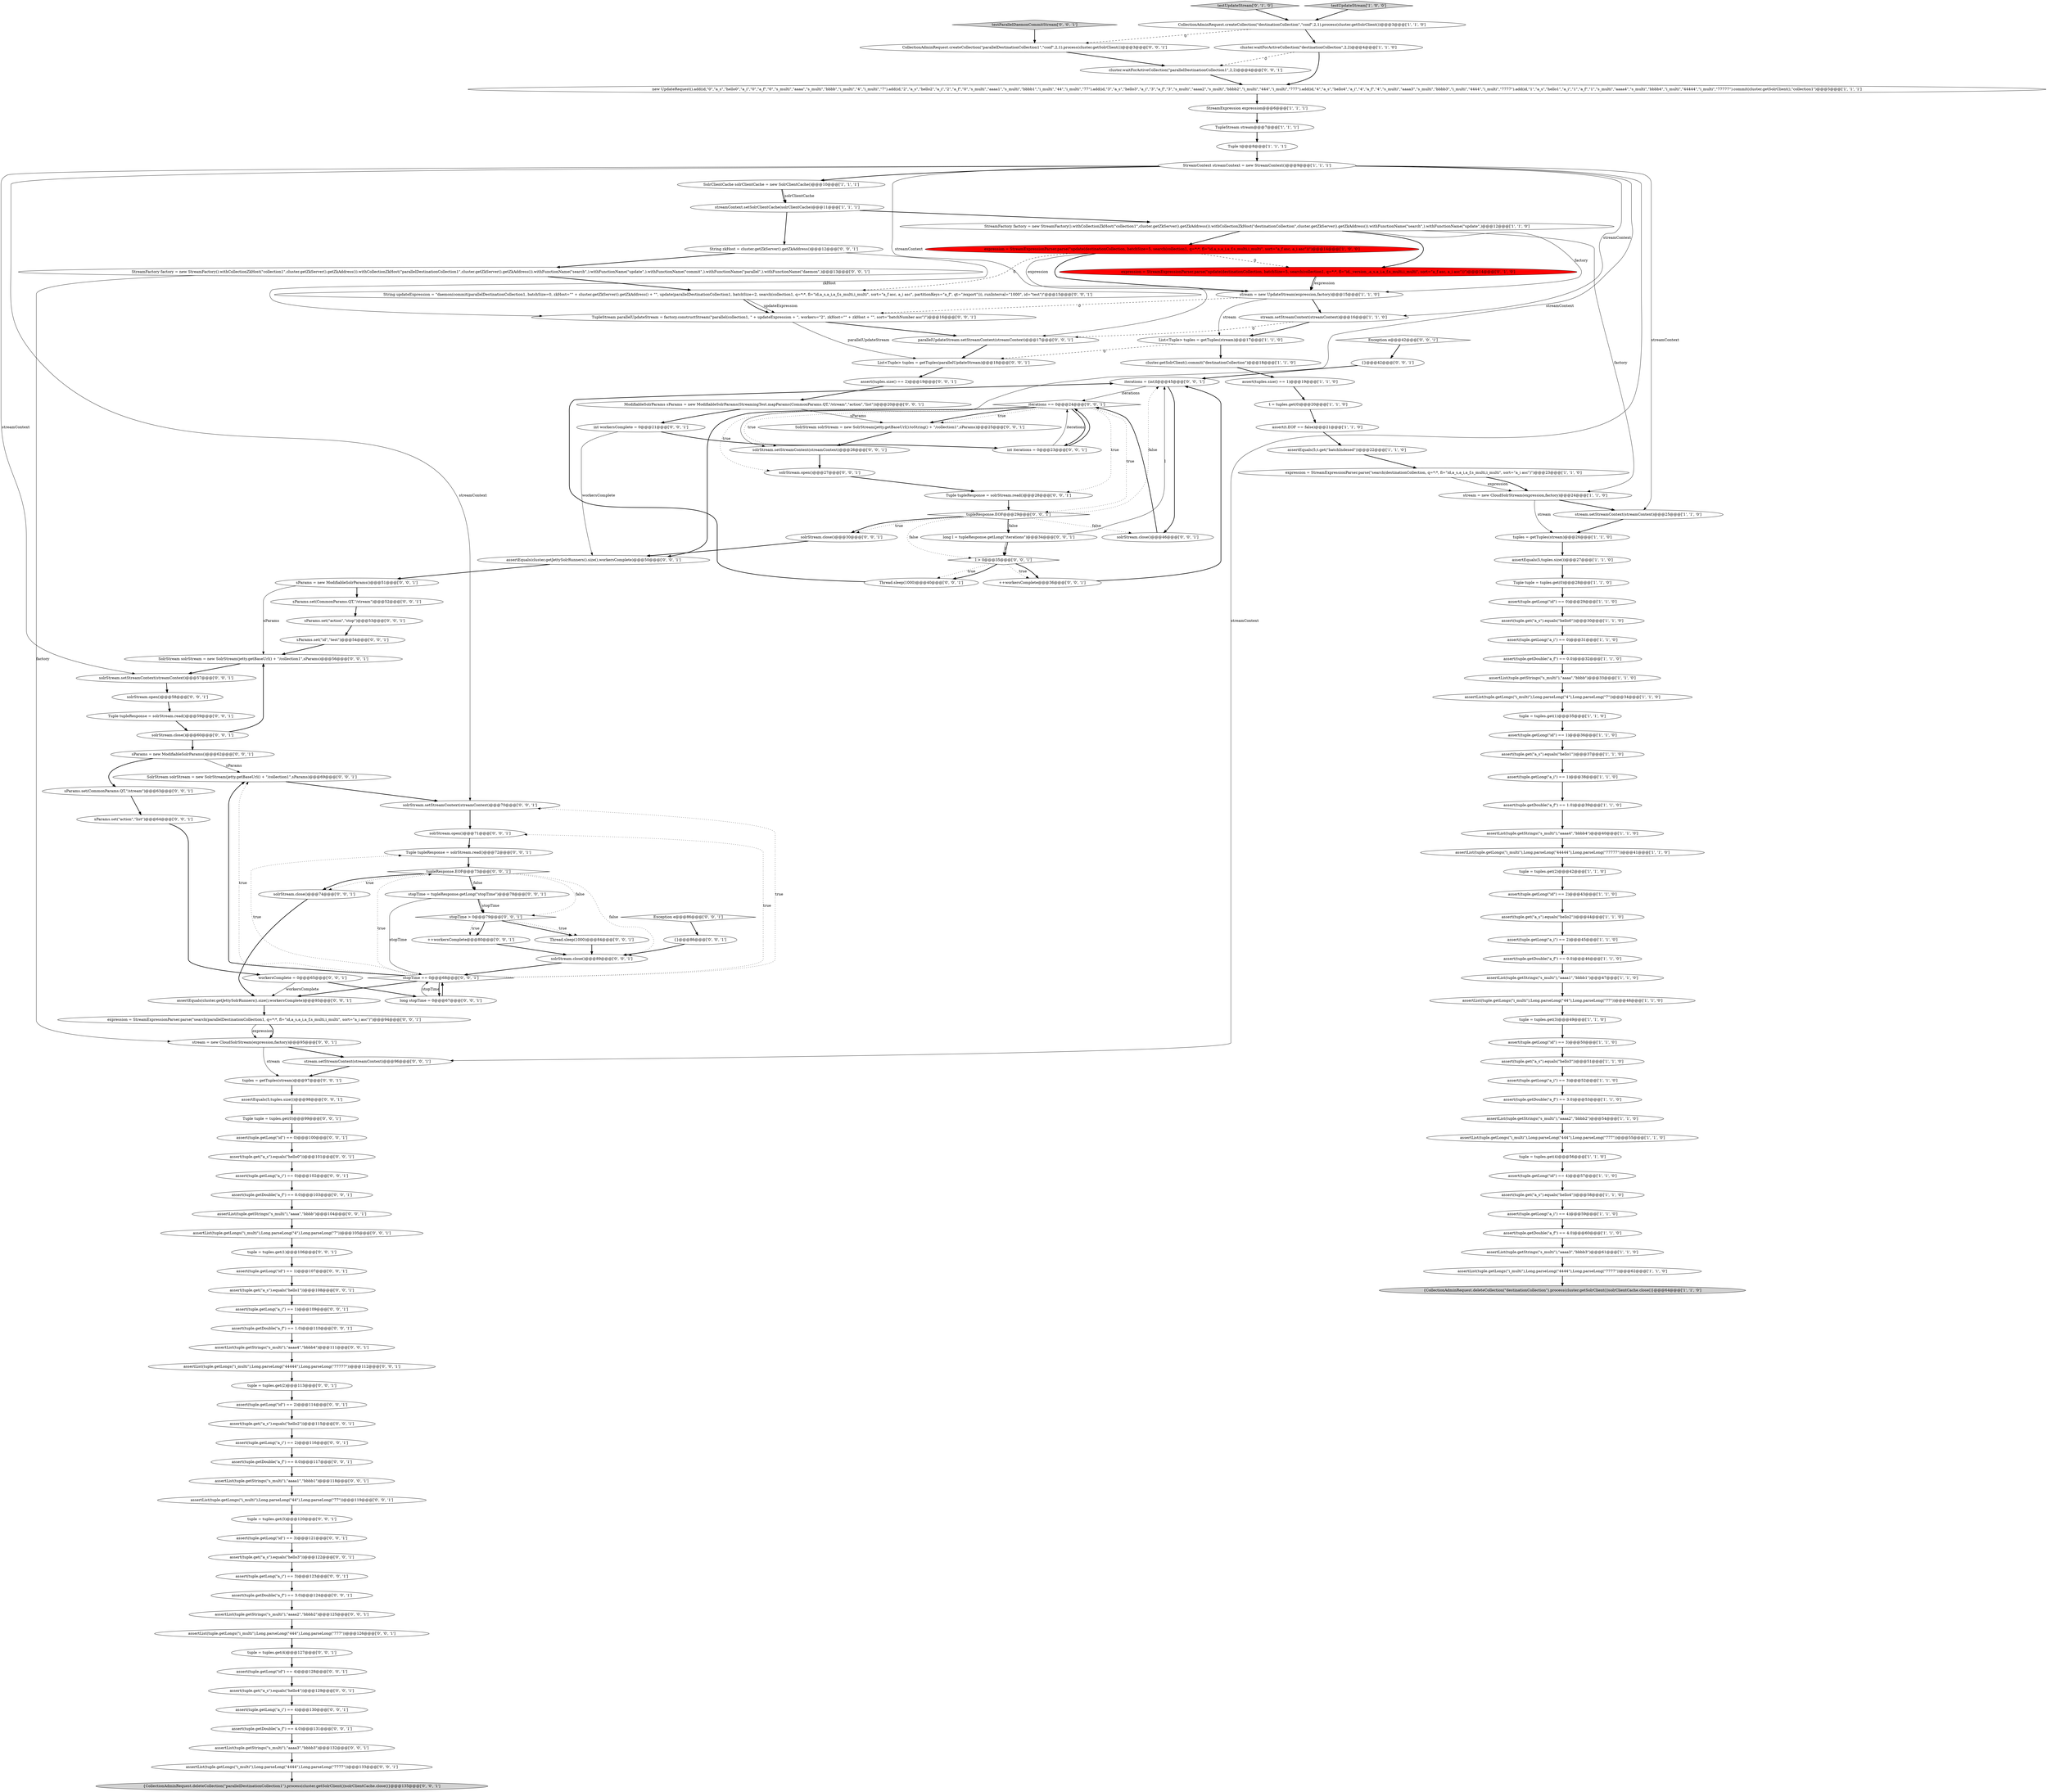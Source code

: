 digraph {
82 [style = filled, label = "iterations = (int)l@@@45@@@['0', '0', '1']", fillcolor = white, shape = ellipse image = "AAA0AAABBB3BBB"];
111 [style = filled, label = "assertList(tuple.getLongs(\"i_multi\"),Long.parseLong(\"4444\"),Long.parseLong(\"7777\"))@@@133@@@['0', '0', '1']", fillcolor = white, shape = ellipse image = "AAA0AAABBB3BBB"];
12 [style = filled, label = "assertEquals(5,t.get(\"batchIndexed\"))@@@22@@@['1', '1', '0']", fillcolor = white, shape = ellipse image = "AAA0AAABBB1BBB"];
71 [style = filled, label = "ModifiableSolrParams sParams = new ModifiableSolrParams(StreamingTest.mapParams(CommonParams.QT,\"/stream\",\"action\",\"list\"))@@@20@@@['0', '0', '1']", fillcolor = white, shape = ellipse image = "AAA0AAABBB3BBB"];
42 [style = filled, label = "assertList(tuple.getLongs(\"i_multi\"),Long.parseLong(\"444\"),Long.parseLong(\"777\"))@@@55@@@['1', '1', '0']", fillcolor = white, shape = ellipse image = "AAA0AAABBB1BBB"];
45 [style = filled, label = "assert(tuple.getLong(\"a_i\") == 3)@@@52@@@['1', '1', '0']", fillcolor = white, shape = ellipse image = "AAA0AAABBB1BBB"];
10 [style = filled, label = "assertList(tuple.getStrings(\"s_multi\"),\"aaaa3\",\"bbbb3\")@@@61@@@['1', '1', '0']", fillcolor = white, shape = ellipse image = "AAA0AAABBB1BBB"];
36 [style = filled, label = "tuple = tuples.get(1)@@@35@@@['1', '1', '0']", fillcolor = white, shape = ellipse image = "AAA0AAABBB1BBB"];
18 [style = filled, label = "StreamFactory factory = new StreamFactory().withCollectionZkHost(\"collection1\",cluster.getZkServer().getZkAddress()).withCollectionZkHost(\"destinationCollection\",cluster.getZkServer().getZkAddress()).withFunctionName(\"search\",).withFunctionName(\"update\",)@@@12@@@['1', '1', '0']", fillcolor = white, shape = ellipse image = "AAA0AAABBB1BBB"];
80 [style = filled, label = "sParams = new ModifiableSolrParams()@@@62@@@['0', '0', '1']", fillcolor = white, shape = ellipse image = "AAA0AAABBB3BBB"];
94 [style = filled, label = "assertList(tuple.getLongs(\"i_multi\"),Long.parseLong(\"44\"),Long.parseLong(\"77\"))@@@119@@@['0', '0', '1']", fillcolor = white, shape = ellipse image = "AAA0AAABBB3BBB"];
95 [style = filled, label = "TupleStream parallelUpdateStream = factory.constructStream(\"parallel(collection1, \" + updateExpression + \", workers=\"2\", zkHost=\"\" + zkHost + \"\", sort=\"batchNumber asc\")\")@@@16@@@['0', '0', '1']", fillcolor = white, shape = ellipse image = "AAA0AAABBB3BBB"];
23 [style = filled, label = "new UpdateRequest().add(id,\"0\",\"a_s\",\"hello0\",\"a_i\",\"0\",\"a_f\",\"0\",\"s_multi\",\"aaaa\",\"s_multi\",\"bbbb\",\"i_multi\",\"4\",\"i_multi\",\"7\").add(id,\"2\",\"a_s\",\"hello2\",\"a_i\",\"2\",\"a_f\",\"0\",\"s_multi\",\"aaaa1\",\"s_multi\",\"bbbb1\",\"i_multi\",\"44\",\"i_multi\",\"77\").add(id,\"3\",\"a_s\",\"hello3\",\"a_i\",\"3\",\"a_f\",\"3\",\"s_multi\",\"aaaa2\",\"s_multi\",\"bbbb2\",\"i_multi\",\"444\",\"i_multi\",\"777\").add(id,\"4\",\"a_s\",\"hello4\",\"a_i\",\"4\",\"a_f\",\"4\",\"s_multi\",\"aaaa3\",\"s_multi\",\"bbbb3\",\"i_multi\",\"4444\",\"i_multi\",\"7777\").add(id,\"1\",\"a_s\",\"hello1\",\"a_i\",\"1\",\"a_f\",\"1\",\"s_multi\",\"aaaa4\",\"s_multi\",\"bbbb4\",\"i_multi\",\"44444\",\"i_multi\",\"77777\").commit(cluster.getSolrClient(),\"collection1\")@@@5@@@['1', '1', '1']", fillcolor = white, shape = ellipse image = "AAA0AAABBB1BBB"];
9 [style = filled, label = "tuple = tuples.get(2)@@@42@@@['1', '1', '0']", fillcolor = white, shape = ellipse image = "AAA0AAABBB1BBB"];
97 [style = filled, label = "assert(tuple.getLong(\"a_i\") == 0)@@@102@@@['0', '0', '1']", fillcolor = white, shape = ellipse image = "AAA0AAABBB3BBB"];
51 [style = filled, label = "TupleStream stream@@@7@@@['1', '1', '1']", fillcolor = white, shape = ellipse image = "AAA0AAABBB1BBB"];
99 [style = filled, label = "assert(tuple.getLong(\"id\") == 2)@@@114@@@['0', '0', '1']", fillcolor = white, shape = ellipse image = "AAA0AAABBB3BBB"];
33 [style = filled, label = "assertList(tuple.getLongs(\"i_multi\"),Long.parseLong(\"44\"),Long.parseLong(\"77\"))@@@48@@@['1', '1', '0']", fillcolor = white, shape = ellipse image = "AAA0AAABBB1BBB"];
117 [style = filled, label = "Tuple tupleResponse = solrStream.read()@@@28@@@['0', '0', '1']", fillcolor = white, shape = ellipse image = "AAA0AAABBB3BBB"];
57 [style = filled, label = "assert(tuple.get(\"a_s\").equals(\"hello3\"))@@@51@@@['1', '1', '0']", fillcolor = white, shape = ellipse image = "AAA0AAABBB1BBB"];
88 [style = filled, label = "assert(tuples.size() == 2)@@@19@@@['0', '0', '1']", fillcolor = white, shape = ellipse image = "AAA0AAABBB3BBB"];
89 [style = filled, label = "Tuple tupleResponse = solrStream.read()@@@59@@@['0', '0', '1']", fillcolor = white, shape = ellipse image = "AAA0AAABBB3BBB"];
154 [style = filled, label = "assert(tuple.getLong(\"a_i\") == 4)@@@130@@@['0', '0', '1']", fillcolor = white, shape = ellipse image = "AAA0AAABBB3BBB"];
41 [style = filled, label = "assertList(tuple.getStrings(\"s_multi\"),\"aaaa2\",\"bbbb2\")@@@54@@@['1', '1', '0']", fillcolor = white, shape = ellipse image = "AAA0AAABBB1BBB"];
125 [style = filled, label = "stopTime = tupleResponse.getLong(\"stopTime\")@@@78@@@['0', '0', '1']", fillcolor = white, shape = ellipse image = "AAA0AAABBB3BBB"];
151 [style = filled, label = "assert(tuple.getLong(\"id\") == 3)@@@121@@@['0', '0', '1']", fillcolor = white, shape = ellipse image = "AAA0AAABBB3BBB"];
32 [style = filled, label = "assertList(tuple.getStrings(\"s_multi\"),\"aaaa4\",\"bbbb4\")@@@40@@@['1', '1', '0']", fillcolor = white, shape = ellipse image = "AAA0AAABBB1BBB"];
30 [style = filled, label = "tuples = getTuples(stream)@@@26@@@['1', '1', '0']", fillcolor = white, shape = ellipse image = "AAA0AAABBB1BBB"];
35 [style = filled, label = "stream = new UpdateStream(expression,factory)@@@15@@@['1', '1', '0']", fillcolor = white, shape = ellipse image = "AAA0AAABBB1BBB"];
60 [style = filled, label = "assert(tuple.getDouble(\"a_f\") == 0.0)@@@46@@@['1', '1', '0']", fillcolor = white, shape = ellipse image = "AAA0AAABBB1BBB"];
61 [style = filled, label = "testUpdateStream['0', '1', '0']", fillcolor = lightgray, shape = diamond image = "AAA0AAABBB2BBB"];
134 [style = filled, label = "stopTime > 0@@@79@@@['0', '0', '1']", fillcolor = white, shape = diamond image = "AAA0AAABBB3BBB"];
20 [style = filled, label = "CollectionAdminRequest.createCollection(\"destinationCollection\",\"conf\",2,1).process(cluster.getSolrClient())@@@3@@@['1', '1', '0']", fillcolor = white, shape = ellipse image = "AAA0AAABBB1BBB"];
27 [style = filled, label = "List<Tuple> tuples = getTuples(stream)@@@17@@@['1', '1', '0']", fillcolor = white, shape = ellipse image = "AAA0AAABBB1BBB"];
50 [style = filled, label = "assert(tuple.get(\"a_s\").equals(\"hello0\"))@@@30@@@['1', '1', '0']", fillcolor = white, shape = ellipse image = "AAA0AAABBB1BBB"];
87 [style = filled, label = "assert(tuple.getLong(\"a_i\") == 2)@@@116@@@['0', '0', '1']", fillcolor = white, shape = ellipse image = "AAA0AAABBB3BBB"];
124 [style = filled, label = "sParams = new ModifiableSolrParams()@@@51@@@['0', '0', '1']", fillcolor = white, shape = ellipse image = "AAA0AAABBB3BBB"];
67 [style = filled, label = "assert(tuple.get(\"a_s\").equals(\"hello1\"))@@@108@@@['0', '0', '1']", fillcolor = white, shape = ellipse image = "AAA0AAABBB3BBB"];
103 [style = filled, label = "assertList(tuple.getLongs(\"i_multi\"),Long.parseLong(\"444\"),Long.parseLong(\"777\"))@@@126@@@['0', '0', '1']", fillcolor = white, shape = ellipse image = "AAA0AAABBB3BBB"];
109 [style = filled, label = "Exception e@@@42@@@['0', '0', '1']", fillcolor = white, shape = diamond image = "AAA0AAABBB3BBB"];
4 [style = filled, label = "stream = new CloudSolrStream(expression,factory)@@@24@@@['1', '1', '0']", fillcolor = white, shape = ellipse image = "AAA0AAABBB1BBB"];
24 [style = filled, label = "Tuple t@@@8@@@['1', '1', '1']", fillcolor = white, shape = ellipse image = "AAA0AAABBB1BBB"];
34 [style = filled, label = "{CollectionAdminRequest.deleteCollection(\"destinationCollection\").process(cluster.getSolrClient())solrClientCache.close()}@@@64@@@['1', '1', '0']", fillcolor = lightgray, shape = ellipse image = "AAA0AAABBB1BBB"];
113 [style = filled, label = "long l = tupleResponse.getLong(\"iterations\")@@@34@@@['0', '0', '1']", fillcolor = white, shape = ellipse image = "AAA0AAABBB3BBB"];
5 [style = filled, label = "assert(tuple.getLong(\"a_i\") == 1)@@@38@@@['1', '1', '0']", fillcolor = white, shape = ellipse image = "AAA0AAABBB1BBB"];
59 [style = filled, label = "assertEquals(5,tuples.size())@@@27@@@['1', '1', '0']", fillcolor = white, shape = ellipse image = "AAA0AAABBB1BBB"];
147 [style = filled, label = "assert(tuple.getDouble(\"a_f\") == 0.0)@@@117@@@['0', '0', '1']", fillcolor = white, shape = ellipse image = "AAA0AAABBB3BBB"];
91 [style = filled, label = "Thread.sleep(1000)@@@84@@@['0', '0', '1']", fillcolor = white, shape = ellipse image = "AAA0AAABBB3BBB"];
135 [style = filled, label = "sParams.set(\"action\",\"list\")@@@64@@@['0', '0', '1']", fillcolor = white, shape = ellipse image = "AAA0AAABBB3BBB"];
101 [style = filled, label = "l > 0@@@35@@@['0', '0', '1']", fillcolor = white, shape = diamond image = "AAA0AAABBB3BBB"];
53 [style = filled, label = "assert(tuple.getLong(\"id\") == 2)@@@43@@@['1', '1', '0']", fillcolor = white, shape = ellipse image = "AAA0AAABBB1BBB"];
104 [style = filled, label = "solrStream.open()@@@71@@@['0', '0', '1']", fillcolor = white, shape = ellipse image = "AAA0AAABBB3BBB"];
16 [style = filled, label = "assertList(tuple.getStrings(\"s_multi\"),\"aaaa\",\"bbbb\")@@@33@@@['1', '1', '0']", fillcolor = white, shape = ellipse image = "AAA0AAABBB1BBB"];
110 [style = filled, label = "++workersComplete@@@80@@@['0', '0', '1']", fillcolor = white, shape = ellipse image = "AAA0AAABBB3BBB"];
161 [style = filled, label = "assert(tuple.get(\"a_s\").equals(\"hello2\"))@@@115@@@['0', '0', '1']", fillcolor = white, shape = ellipse image = "AAA0AAABBB3BBB"];
62 [style = filled, label = "expression = StreamExpressionParser.parse(\"update(destinationCollection, batchSize=5, search(collection1, q=*:*, fl=\"id,_version_,a_s,a_i,a_f,s_multi,i_multi\", sort=\"a_f asc, a_i asc\"))\")@@@14@@@['0', '1', '0']", fillcolor = red, shape = ellipse image = "AAA1AAABBB2BBB"];
145 [style = filled, label = "int workersComplete = 0@@@21@@@['0', '0', '1']", fillcolor = white, shape = ellipse image = "AAA0AAABBB3BBB"];
28 [style = filled, label = "assert(tuples.size() == 1)@@@19@@@['1', '1', '0']", fillcolor = white, shape = ellipse image = "AAA0AAABBB1BBB"];
122 [style = filled, label = "tuple = tuples.get(1)@@@106@@@['0', '0', '1']", fillcolor = white, shape = ellipse image = "AAA0AAABBB3BBB"];
64 [style = filled, label = "assert(tuple.get(\"a_s\").equals(\"hello3\"))@@@122@@@['0', '0', '1']", fillcolor = white, shape = ellipse image = "AAA0AAABBB3BBB"];
159 [style = filled, label = "tupleResponse.EOF@@@73@@@['0', '0', '1']", fillcolor = white, shape = diamond image = "AAA0AAABBB3BBB"];
114 [style = filled, label = "assertEquals(cluster.getJettySolrRunners().size(),workersComplete)@@@50@@@['0', '0', '1']", fillcolor = white, shape = ellipse image = "AAA0AAABBB3BBB"];
86 [style = filled, label = "assert(tuple.get(\"a_s\").equals(\"hello4\"))@@@129@@@['0', '0', '1']", fillcolor = white, shape = ellipse image = "AAA0AAABBB3BBB"];
107 [style = filled, label = "sParams.set(CommonParams.QT,\"/stream\")@@@52@@@['0', '0', '1']", fillcolor = white, shape = ellipse image = "AAA0AAABBB3BBB"];
126 [style = filled, label = "assertList(tuple.getStrings(\"s_multi\"),\"aaaa4\",\"bbbb4\")@@@111@@@['0', '0', '1']", fillcolor = white, shape = ellipse image = "AAA0AAABBB3BBB"];
0 [style = filled, label = "cluster.getSolrClient().commit(\"destinationCollection\")@@@18@@@['1', '1', '0']", fillcolor = white, shape = ellipse image = "AAA0AAABBB1BBB"];
43 [style = filled, label = "Tuple tuple = tuples.get(0)@@@28@@@['1', '1', '0']", fillcolor = white, shape = ellipse image = "AAA0AAABBB1BBB"];
55 [style = filled, label = "assert(tuple.getLong(\"a_i\") == 4)@@@59@@@['1', '1', '0']", fillcolor = white, shape = ellipse image = "AAA0AAABBB1BBB"];
22 [style = filled, label = "assert(tuple.getDouble(\"a_f\") == 4.0)@@@60@@@['1', '1', '0']", fillcolor = white, shape = ellipse image = "AAA0AAABBB1BBB"];
136 [style = filled, label = "int iterations = 0@@@23@@@['0', '0', '1']", fillcolor = white, shape = ellipse image = "AAA0AAABBB3BBB"];
66 [style = filled, label = "{CollectionAdminRequest.deleteCollection(\"parallelDestinationCollection1\").process(cluster.getSolrClient())solrClientCache.close()}@@@135@@@['0', '0', '1']", fillcolor = lightgray, shape = ellipse image = "AAA0AAABBB3BBB"];
132 [style = filled, label = "{}@@@86@@@['0', '0', '1']", fillcolor = white, shape = ellipse image = "AAA0AAABBB3BBB"];
158 [style = filled, label = "solrStream.close()@@@30@@@['0', '0', '1']", fillcolor = white, shape = ellipse image = "AAA0AAABBB3BBB"];
3 [style = filled, label = "stream.setStreamContext(streamContext)@@@25@@@['1', '1', '0']", fillcolor = white, shape = ellipse image = "AAA0AAABBB1BBB"];
120 [style = filled, label = "assert(tuple.getDouble(\"a_f\") == 4.0)@@@131@@@['0', '0', '1']", fillcolor = white, shape = ellipse image = "AAA0AAABBB3BBB"];
21 [style = filled, label = "expression = StreamExpressionParser.parse(\"search(destinationCollection, q=*:*, fl=\"id,a_s,a_i,a_f,s_multi,i_multi\", sort=\"a_i asc\")\")@@@23@@@['1', '1', '0']", fillcolor = white, shape = ellipse image = "AAA0AAABBB1BBB"];
29 [style = filled, label = "expression = StreamExpressionParser.parse(\"update(destinationCollection, batchSize=5, search(collection1, q=*:*, fl=\"id,a_s,a_i,a_f,s_multi,i_multi\", sort=\"a_f asc, a_i asc\"))\")@@@14@@@['1', '0', '0']", fillcolor = red, shape = ellipse image = "AAA1AAABBB1BBB"];
44 [style = filled, label = "assert(tuple.get(\"a_s\").equals(\"hello2\"))@@@44@@@['1', '1', '0']", fillcolor = white, shape = ellipse image = "AAA0AAABBB1BBB"];
121 [style = filled, label = "parallelUpdateStream.setStreamContext(streamContext)@@@17@@@['0', '0', '1']", fillcolor = white, shape = ellipse image = "AAA0AAABBB3BBB"];
112 [style = filled, label = "Tuple tuple = tuples.get(0)@@@99@@@['0', '0', '1']", fillcolor = white, shape = ellipse image = "AAA0AAABBB3BBB"];
138 [style = filled, label = "tuple = tuples.get(2)@@@113@@@['0', '0', '1']", fillcolor = white, shape = ellipse image = "AAA0AAABBB3BBB"];
70 [style = filled, label = "assertList(tuple.getLongs(\"i_multi\"),Long.parseLong(\"44444\"),Long.parseLong(\"77777\"))@@@112@@@['0', '0', '1']", fillcolor = white, shape = ellipse image = "AAA0AAABBB3BBB"];
81 [style = filled, label = "assertEquals(5,tuples.size())@@@98@@@['0', '0', '1']", fillcolor = white, shape = ellipse image = "AAA0AAABBB3BBB"];
131 [style = filled, label = "sParams.set(\"id\",\"test\")@@@54@@@['0', '0', '1']", fillcolor = white, shape = ellipse image = "AAA0AAABBB3BBB"];
150 [style = filled, label = "List<Tuple> tuples = getTuples(parallelUpdateStream)@@@18@@@['0', '0', '1']", fillcolor = white, shape = ellipse image = "AAA0AAABBB3BBB"];
15 [style = filled, label = "StreamExpression expression@@@6@@@['1', '1', '1']", fillcolor = white, shape = ellipse image = "AAA0AAABBB1BBB"];
157 [style = filled, label = "Exception e@@@86@@@['0', '0', '1']", fillcolor = white, shape = diamond image = "AAA0AAABBB3BBB"];
143 [style = filled, label = "assert(tuple.getLong(\"id\") == 0)@@@100@@@['0', '0', '1']", fillcolor = white, shape = ellipse image = "AAA0AAABBB3BBB"];
25 [style = filled, label = "assertList(tuple.getStrings(\"s_multi\"),\"aaaa1\",\"bbbb1\")@@@47@@@['1', '1', '0']", fillcolor = white, shape = ellipse image = "AAA0AAABBB1BBB"];
68 [style = filled, label = "iterations == 0@@@24@@@['0', '0', '1']", fillcolor = white, shape = diamond image = "AAA0AAABBB3BBB"];
96 [style = filled, label = "cluster.waitForActiveCollection(\"parallelDestinationCollection1\",2,2)@@@4@@@['0', '0', '1']", fillcolor = white, shape = ellipse image = "AAA0AAABBB3BBB"];
92 [style = filled, label = "assert(tuple.getLong(\"a_i\") == 3)@@@123@@@['0', '0', '1']", fillcolor = white, shape = ellipse image = "AAA0AAABBB3BBB"];
133 [style = filled, label = "tuple = tuples.get(3)@@@120@@@['0', '0', '1']", fillcolor = white, shape = ellipse image = "AAA0AAABBB3BBB"];
78 [style = filled, label = "assert(tuple.get(\"a_s\").equals(\"hello0\"))@@@101@@@['0', '0', '1']", fillcolor = white, shape = ellipse image = "AAA0AAABBB3BBB"];
83 [style = filled, label = "solrStream.close()@@@60@@@['0', '0', '1']", fillcolor = white, shape = ellipse image = "AAA0AAABBB3BBB"];
100 [style = filled, label = "stream = new CloudSolrStream(expression,factory)@@@95@@@['0', '0', '1']", fillcolor = white, shape = ellipse image = "AAA0AAABBB3BBB"];
54 [style = filled, label = "assert(tuple.getLong(\"a_i\") == 0)@@@31@@@['1', '1', '0']", fillcolor = white, shape = ellipse image = "AAA0AAABBB1BBB"];
144 [style = filled, label = "solrStream.open()@@@27@@@['0', '0', '1']", fillcolor = white, shape = ellipse image = "AAA0AAABBB3BBB"];
48 [style = filled, label = "stream.setStreamContext(streamContext)@@@16@@@['1', '1', '0']", fillcolor = white, shape = ellipse image = "AAA0AAABBB1BBB"];
65 [style = filled, label = "solrStream.setStreamContext(streamContext)@@@70@@@['0', '0', '1']", fillcolor = white, shape = ellipse image = "AAA0AAABBB3BBB"];
37 [style = filled, label = "tuple = tuples.get(3)@@@49@@@['1', '1', '0']", fillcolor = white, shape = ellipse image = "AAA0AAABBB1BBB"];
85 [style = filled, label = "Tuple tupleResponse = solrStream.read()@@@72@@@['0', '0', '1']", fillcolor = white, shape = ellipse image = "AAA0AAABBB3BBB"];
127 [style = filled, label = "++workersComplete@@@36@@@['0', '0', '1']", fillcolor = white, shape = ellipse image = "AAA0AAABBB3BBB"];
8 [style = filled, label = "assert(tuple.getLong(\"id\") == 3)@@@50@@@['1', '1', '0']", fillcolor = white, shape = ellipse image = "AAA0AAABBB1BBB"];
2 [style = filled, label = "assert(tuple.getLong(\"id\") == 0)@@@29@@@['1', '1', '0']", fillcolor = white, shape = ellipse image = "AAA0AAABBB1BBB"];
14 [style = filled, label = "assert(t.EOF == false)@@@21@@@['1', '1', '0']", fillcolor = white, shape = ellipse image = "AAA0AAABBB1BBB"];
72 [style = filled, label = "String updateExpression = \"daemon(commit(parallelDestinationCollection1, batchSize=0, zkHost=\"\" + cluster.getZkServer().getZkAddress() + \"\", update(parallelDestinationCollection1, batchSize=2, search(collection1, q=*:*, fl=\"id,a_s,a_i,a_f,s_multi,i_multi\", sort=\"a_f asc, a_i asc\", partitionKeys=\"a_f\", qt=\"/export\"))), runInterval=\"1000\", id=\"test\")\"@@@15@@@['0', '0', '1']", fillcolor = white, shape = ellipse image = "AAA0AAABBB3BBB"];
148 [style = filled, label = "assert(tuple.getLong(\"id\") == 1)@@@107@@@['0', '0', '1']", fillcolor = white, shape = ellipse image = "AAA0AAABBB3BBB"];
137 [style = filled, label = "CollectionAdminRequest.createCollection(\"parallelDestinationCollection1\",\"conf\",2,1).process(cluster.getSolrClient())@@@3@@@['0', '0', '1']", fillcolor = white, shape = ellipse image = "AAA0AAABBB3BBB"];
93 [style = filled, label = "expression = StreamExpressionParser.parse(\"search(parallelDestinationCollection1, q=*:*, fl=\"id,a_s,a_i,a_f,s_multi,i_multi\", sort=\"a_i asc\")\")@@@94@@@['0', '0', '1']", fillcolor = white, shape = ellipse image = "AAA0AAABBB3BBB"];
118 [style = filled, label = "tupleResponse.EOF@@@29@@@['0', '0', '1']", fillcolor = white, shape = diamond image = "AAA0AAABBB3BBB"];
52 [style = filled, label = "SolrClientCache solrClientCache = new SolrClientCache()@@@10@@@['1', '1', '1']", fillcolor = white, shape = ellipse image = "AAA0AAABBB1BBB"];
119 [style = filled, label = "SolrStream solrStream = new SolrStream(jetty.getBaseUrl() + \"/collection1\",sParams)@@@56@@@['0', '0', '1']", fillcolor = white, shape = ellipse image = "AAA0AAABBB3BBB"];
128 [style = filled, label = "tuples = getTuples(stream)@@@97@@@['0', '0', '1']", fillcolor = white, shape = ellipse image = "AAA0AAABBB3BBB"];
26 [style = filled, label = "assertList(tuple.getLongs(\"i_multi\"),Long.parseLong(\"4\"),Long.parseLong(\"7\"))@@@34@@@['1', '1', '0']", fillcolor = white, shape = ellipse image = "AAA0AAABBB1BBB"];
11 [style = filled, label = "streamContext.setSolrClientCache(solrClientCache)@@@11@@@['1', '1', '1']", fillcolor = white, shape = ellipse image = "AAA0AAABBB1BBB"];
17 [style = filled, label = "testUpdateStream['1', '0', '0']", fillcolor = lightgray, shape = diamond image = "AAA0AAABBB1BBB"];
56 [style = filled, label = "assert(tuple.get(\"a_s\").equals(\"hello1\"))@@@37@@@['1', '1', '0']", fillcolor = white, shape = ellipse image = "AAA0AAABBB1BBB"];
149 [style = filled, label = "assertList(tuple.getStrings(\"s_multi\"),\"aaaa1\",\"bbbb1\")@@@118@@@['0', '0', '1']", fillcolor = white, shape = ellipse image = "AAA0AAABBB3BBB"];
79 [style = filled, label = "workersComplete = 0@@@65@@@['0', '0', '1']", fillcolor = white, shape = ellipse image = "AAA0AAABBB3BBB"];
141 [style = filled, label = "solrStream.close()@@@89@@@['0', '0', '1']", fillcolor = white, shape = ellipse image = "AAA0AAABBB3BBB"];
160 [style = filled, label = "SolrStream solrStream = new SolrStream(jetty.getBaseUrl() + \"/collection1\",sParams)@@@69@@@['0', '0', '1']", fillcolor = white, shape = ellipse image = "AAA0AAABBB3BBB"];
140 [style = filled, label = "assert(tuple.getLong(\"a_i\") == 1)@@@109@@@['0', '0', '1']", fillcolor = white, shape = ellipse image = "AAA0AAABBB3BBB"];
38 [style = filled, label = "assert(tuple.getDouble(\"a_f\") == 3.0)@@@53@@@['1', '1', '0']", fillcolor = white, shape = ellipse image = "AAA0AAABBB1BBB"];
7 [style = filled, label = "assert(tuple.getLong(\"a_i\") == 2)@@@45@@@['1', '1', '0']", fillcolor = white, shape = ellipse image = "AAA0AAABBB1BBB"];
139 [style = filled, label = "StreamFactory factory = new StreamFactory().withCollectionZkHost(\"collection1\",cluster.getZkServer().getZkAddress()).withCollectionZkHost(\"parallelDestinationCollection1\",cluster.getZkServer().getZkAddress()).withFunctionName(\"search\",).withFunctionName(\"update\",).withFunctionName(\"commit\",).withFunctionName(\"parallel\",).withFunctionName(\"daemon\",)@@@13@@@['0', '0', '1']", fillcolor = white, shape = ellipse image = "AAA0AAABBB3BBB"];
40 [style = filled, label = "assert(tuple.getLong(\"id\") == 4)@@@57@@@['1', '1', '0']", fillcolor = white, shape = ellipse image = "AAA0AAABBB1BBB"];
129 [style = filled, label = "assert(tuple.getDouble(\"a_f\") == 3.0)@@@124@@@['0', '0', '1']", fillcolor = white, shape = ellipse image = "AAA0AAABBB3BBB"];
1 [style = filled, label = "assert(tuple.get(\"a_s\").equals(\"hello4\"))@@@58@@@['1', '1', '0']", fillcolor = white, shape = ellipse image = "AAA0AAABBB1BBB"];
74 [style = filled, label = "assertEquals(cluster.getJettySolrRunners().size(),workersComplete)@@@93@@@['0', '0', '1']", fillcolor = white, shape = ellipse image = "AAA0AAABBB3BBB"];
73 [style = filled, label = "tuple = tuples.get(4)@@@127@@@['0', '0', '1']", fillcolor = white, shape = ellipse image = "AAA0AAABBB3BBB"];
58 [style = filled, label = "tuple = tuples.get(4)@@@56@@@['1', '1', '0']", fillcolor = white, shape = ellipse image = "AAA0AAABBB1BBB"];
146 [style = filled, label = "solrStream.open()@@@58@@@['0', '0', '1']", fillcolor = white, shape = ellipse image = "AAA0AAABBB3BBB"];
39 [style = filled, label = "assertList(tuple.getLongs(\"i_multi\"),Long.parseLong(\"4444\"),Long.parseLong(\"7777\"))@@@62@@@['1', '1', '0']", fillcolor = white, shape = ellipse image = "AAA0AAABBB1BBB"];
13 [style = filled, label = "StreamContext streamContext = new StreamContext()@@@9@@@['1', '1', '1']", fillcolor = white, shape = ellipse image = "AAA0AAABBB1BBB"];
116 [style = filled, label = "assert(tuple.getLong(\"id\") == 4)@@@128@@@['0', '0', '1']", fillcolor = white, shape = ellipse image = "AAA0AAABBB3BBB"];
69 [style = filled, label = "sParams.set(CommonParams.QT,\"/stream\")@@@63@@@['0', '0', '1']", fillcolor = white, shape = ellipse image = "AAA0AAABBB3BBB"];
152 [style = filled, label = "long stopTime = 0@@@67@@@['0', '0', '1']", fillcolor = white, shape = ellipse image = "AAA0AAABBB3BBB"];
90 [style = filled, label = "{}@@@42@@@['0', '0', '1']", fillcolor = white, shape = ellipse image = "AAA0AAABBB3BBB"];
106 [style = filled, label = "String zkHost = cluster.getZkServer().getZkAddress()@@@12@@@['0', '0', '1']", fillcolor = white, shape = ellipse image = "AAA0AAABBB3BBB"];
84 [style = filled, label = "solrStream.close()@@@74@@@['0', '0', '1']", fillcolor = white, shape = ellipse image = "AAA0AAABBB3BBB"];
153 [style = filled, label = "stopTime == 0@@@68@@@['0', '0', '1']", fillcolor = white, shape = diamond image = "AAA0AAABBB3BBB"];
105 [style = filled, label = "assert(tuple.getDouble(\"a_f\") == 0.0)@@@103@@@['0', '0', '1']", fillcolor = white, shape = ellipse image = "AAA0AAABBB3BBB"];
19 [style = filled, label = "assert(tuple.getLong(\"id\") == 1)@@@36@@@['1', '1', '0']", fillcolor = white, shape = ellipse image = "AAA0AAABBB1BBB"];
47 [style = filled, label = "assertList(tuple.getLongs(\"i_multi\"),Long.parseLong(\"44444\"),Long.parseLong(\"77777\"))@@@41@@@['1', '1', '0']", fillcolor = white, shape = ellipse image = "AAA0AAABBB1BBB"];
142 [style = filled, label = "stream.setStreamContext(streamContext)@@@96@@@['0', '0', '1']", fillcolor = white, shape = ellipse image = "AAA0AAABBB3BBB"];
49 [style = filled, label = "assert(tuple.getDouble(\"a_f\") == 0.0)@@@32@@@['1', '1', '0']", fillcolor = white, shape = ellipse image = "AAA0AAABBB1BBB"];
102 [style = filled, label = "solrStream.setStreamContext(streamContext)@@@26@@@['0', '0', '1']", fillcolor = white, shape = ellipse image = "AAA0AAABBB3BBB"];
75 [style = filled, label = "assertList(tuple.getStrings(\"s_multi\"),\"aaaa\",\"bbbb\")@@@104@@@['0', '0', '1']", fillcolor = white, shape = ellipse image = "AAA0AAABBB3BBB"];
77 [style = filled, label = "solrStream.close()@@@46@@@['0', '0', '1']", fillcolor = white, shape = ellipse image = "AAA0AAABBB3BBB"];
130 [style = filled, label = "assert(tuple.getDouble(\"a_f\") == 1.0)@@@110@@@['0', '0', '1']", fillcolor = white, shape = ellipse image = "AAA0AAABBB3BBB"];
115 [style = filled, label = "SolrStream solrStream = new SolrStream(jetty.getBaseUrl().toString() + \"/collection1\",sParams)@@@25@@@['0', '0', '1']", fillcolor = white, shape = ellipse image = "AAA0AAABBB3BBB"];
76 [style = filled, label = "Thread.sleep(1000)@@@40@@@['0', '0', '1']", fillcolor = white, shape = ellipse image = "AAA0AAABBB3BBB"];
123 [style = filled, label = "solrStream.setStreamContext(streamContext)@@@57@@@['0', '0', '1']", fillcolor = white, shape = ellipse image = "AAA0AAABBB3BBB"];
156 [style = filled, label = "assertList(tuple.getLongs(\"i_multi\"),Long.parseLong(\"4\"),Long.parseLong(\"7\"))@@@105@@@['0', '0', '1']", fillcolor = white, shape = ellipse image = "AAA0AAABBB3BBB"];
6 [style = filled, label = "assert(tuple.getDouble(\"a_f\") == 1.0)@@@39@@@['1', '1', '0']", fillcolor = white, shape = ellipse image = "AAA0AAABBB1BBB"];
46 [style = filled, label = "t = tuples.get(0)@@@20@@@['1', '1', '0']", fillcolor = white, shape = ellipse image = "AAA0AAABBB1BBB"];
63 [style = filled, label = "sParams.set(\"action\",\"stop\")@@@53@@@['0', '0', '1']", fillcolor = white, shape = ellipse image = "AAA0AAABBB3BBB"];
98 [style = filled, label = "testParallelDaemonCommitStream['0', '0', '1']", fillcolor = lightgray, shape = diamond image = "AAA0AAABBB3BBB"];
108 [style = filled, label = "assertList(tuple.getStrings(\"s_multi\"),\"aaaa3\",\"bbbb3\")@@@132@@@['0', '0', '1']", fillcolor = white, shape = ellipse image = "AAA0AAABBB3BBB"];
155 [style = filled, label = "assertList(tuple.getStrings(\"s_multi\"),\"aaaa2\",\"bbbb2\")@@@125@@@['0', '0', '1']", fillcolor = white, shape = ellipse image = "AAA0AAABBB3BBB"];
31 [style = filled, label = "cluster.waitForActiveCollection(\"destinationCollection\",2,2)@@@4@@@['1', '1', '0']", fillcolor = white, shape = ellipse image = "AAA0AAABBB1BBB"];
9->53 [style = bold, label=""];
47->9 [style = bold, label=""];
35->48 [style = bold, label=""];
49->16 [style = bold, label=""];
1->55 [style = bold, label=""];
25->33 [style = bold, label=""];
159->84 [style = dotted, label="true"];
68->102 [style = dotted, label="true"];
89->83 [style = bold, label=""];
51->24 [style = bold, label=""];
85->159 [style = bold, label=""];
160->65 [style = bold, label=""];
101->127 [style = bold, label=""];
13->142 [style = solid, label="streamContext"];
79->74 [style = solid, label="workersComplete"];
44->7 [style = bold, label=""];
53->44 [style = bold, label=""];
38->41 [style = bold, label=""];
123->146 [style = bold, label=""];
132->141 [style = bold, label=""];
48->27 [style = bold, label=""];
99->161 [style = bold, label=""];
147->149 [style = bold, label=""];
161->87 [style = bold, label=""];
120->108 [style = bold, label=""];
97->105 [style = bold, label=""];
118->82 [style = dotted, label="false"];
7->60 [style = bold, label=""];
13->102 [style = solid, label="streamContext"];
119->123 [style = bold, label=""];
134->91 [style = bold, label=""];
100->142 [style = bold, label=""];
35->95 [style = dashed, label="0"];
151->64 [style = bold, label=""];
125->134 [style = solid, label="stopTime"];
10->39 [style = bold, label=""];
18->35 [style = solid, label="factory"];
72->95 [style = solid, label="updateExpression"];
140->130 [style = bold, label=""];
153->74 [style = bold, label=""];
115->102 [style = bold, label=""];
45->38 [style = bold, label=""];
134->91 [style = dotted, label="true"];
64->92 [style = bold, label=""];
145->136 [style = bold, label=""];
136->68 [style = solid, label="iterations"];
152->153 [style = bold, label=""];
149->94 [style = bold, label=""];
154->120 [style = bold, label=""];
50->54 [style = bold, label=""];
73->116 [style = bold, label=""];
3->30 [style = bold, label=""];
13->121 [style = solid, label="streamContext"];
8->57 [style = bold, label=""];
13->123 [style = solid, label="streamContext"];
67->140 [style = bold, label=""];
159->125 [style = dotted, label="false"];
96->23 [style = bold, label=""];
17->20 [style = bold, label=""];
11->106 [style = bold, label=""];
125->134 [style = bold, label=""];
6->32 [style = bold, label=""];
48->121 [style = dashed, label="0"];
153->85 [style = dotted, label="true"];
4->3 [style = bold, label=""];
124->107 [style = bold, label=""];
112->143 [style = bold, label=""];
78->97 [style = bold, label=""];
54->49 [style = bold, label=""];
128->81 [style = bold, label=""];
110->141 [style = bold, label=""];
27->0 [style = bold, label=""];
111->66 [style = bold, label=""];
12->21 [style = bold, label=""];
109->90 [style = bold, label=""];
75->156 [style = bold, label=""];
39->34 [style = bold, label=""];
118->113 [style = bold, label=""];
29->35 [style = solid, label="expression"];
29->72 [style = dashed, label="0"];
92->129 [style = bold, label=""];
139->72 [style = bold, label=""];
16->26 [style = bold, label=""];
121->150 [style = bold, label=""];
150->88 [style = bold, label=""];
21->4 [style = solid, label="expression"];
18->4 [style = solid, label="factory"];
20->31 [style = bold, label=""];
65->104 [style = bold, label=""];
4->30 [style = solid, label="stream"];
57->45 [style = bold, label=""];
19->56 [style = bold, label=""];
11->18 [style = bold, label=""];
133->151 [style = bold, label=""];
13->65 [style = solid, label="streamContext"];
5->6 [style = bold, label=""];
146->89 [style = bold, label=""];
101->127 [style = dotted, label="true"];
68->136 [style = bold, label=""];
13->3 [style = solid, label="streamContext"];
105->75 [style = bold, label=""];
46->14 [style = bold, label=""];
90->82 [style = bold, label=""];
156->122 [style = bold, label=""];
106->95 [style = solid, label="zkHost"];
139->100 [style = solid, label="factory"];
29->35 [style = bold, label=""];
100->128 [style = solid, label="stream"];
76->82 [style = bold, label=""];
59->43 [style = bold, label=""];
135->79 [style = bold, label=""];
62->35 [style = solid, label="expression"];
61->20 [style = bold, label=""];
153->152 [style = bold, label=""];
159->125 [style = bold, label=""];
24->13 [style = bold, label=""];
21->4 [style = bold, label=""];
107->63 [style = bold, label=""];
124->119 [style = solid, label="sParams"];
79->152 [style = bold, label=""];
72->95 [style = bold, label=""];
83->119 [style = bold, label=""];
118->77 [style = dotted, label="false"];
70->138 [style = bold, label=""];
68->144 [style = dotted, label="true"];
101->76 [style = dotted, label="true"];
152->153 [style = solid, label="stopTime"];
82->77 [style = bold, label=""];
71->145 [style = bold, label=""];
13->48 [style = solid, label="streamContext"];
35->27 [style = solid, label="stream"];
23->15 [style = bold, label=""];
56->5 [style = bold, label=""];
43->2 [style = bold, label=""];
106->139 [style = bold, label=""];
68->115 [style = dotted, label="true"];
62->35 [style = bold, label=""];
84->74 [style = bold, label=""];
86->154 [style = bold, label=""];
68->114 [style = bold, label=""];
81->112 [style = bold, label=""];
77->68 [style = bold, label=""];
91->141 [style = bold, label=""];
74->93 [style = bold, label=""];
87->147 [style = bold, label=""];
60->25 [style = bold, label=""];
114->124 [style = bold, label=""];
94->133 [style = bold, label=""];
83->80 [style = bold, label=""];
134->110 [style = bold, label=""];
42->58 [style = bold, label=""];
101->76 [style = bold, label=""];
141->153 [style = bold, label=""];
145->114 [style = solid, label="workersComplete"];
20->137 [style = dashed, label="0"];
118->158 [style = bold, label=""];
31->96 [style = dashed, label="0"];
22->10 [style = bold, label=""];
153->160 [style = dotted, label="true"];
137->96 [style = bold, label=""];
117->118 [style = bold, label=""];
127->82 [style = bold, label=""];
71->115 [style = solid, label="sParams"];
30->59 [style = bold, label=""];
157->132 [style = bold, label=""];
68->117 [style = dotted, label="true"];
37->8 [style = bold, label=""];
118->113 [style = dotted, label="false"];
33->37 [style = bold, label=""];
68->115 [style = bold, label=""];
13->52 [style = bold, label=""];
108->111 [style = bold, label=""];
118->101 [style = dotted, label="false"];
159->84 [style = bold, label=""];
27->150 [style = dashed, label="0"];
68->118 [style = dotted, label="true"];
63->131 [style = bold, label=""];
36->19 [style = bold, label=""];
52->11 [style = bold, label=""];
143->78 [style = bold, label=""];
104->85 [style = bold, label=""];
134->110 [style = dotted, label="true"];
98->137 [style = bold, label=""];
113->82 [style = solid, label="l"];
142->128 [style = bold, label=""];
31->23 [style = bold, label=""];
122->148 [style = bold, label=""];
93->100 [style = solid, label="expression"];
131->119 [style = bold, label=""];
93->100 [style = bold, label=""];
26->36 [style = bold, label=""];
144->117 [style = bold, label=""];
82->68 [style = solid, label="iterations"];
29->62 [style = dashed, label="0"];
58->40 [style = bold, label=""];
129->155 [style = bold, label=""];
103->73 [style = bold, label=""];
136->68 [style = bold, label=""];
159->134 [style = dotted, label="false"];
2->50 [style = bold, label=""];
55->22 [style = bold, label=""];
130->126 [style = bold, label=""];
126->70 [style = bold, label=""];
153->159 [style = dotted, label="true"];
118->158 [style = dotted, label="true"];
40->1 [style = bold, label=""];
18->29 [style = bold, label=""];
28->46 [style = bold, label=""];
18->62 [style = bold, label=""];
88->71 [style = bold, label=""];
158->114 [style = bold, label=""];
32->47 [style = bold, label=""];
148->67 [style = bold, label=""];
80->160 [style = solid, label="sParams"];
153->65 [style = dotted, label="true"];
14->12 [style = bold, label=""];
95->121 [style = bold, label=""];
102->144 [style = bold, label=""];
113->101 [style = bold, label=""];
69->135 [style = bold, label=""];
95->150 [style = solid, label="parallelUpdateStream"];
125->153 [style = solid, label="stopTime"];
80->69 [style = bold, label=""];
153->104 [style = dotted, label="true"];
116->86 [style = bold, label=""];
52->11 [style = solid, label="solrClientCache"];
159->141 [style = dotted, label="false"];
138->99 [style = bold, label=""];
155->103 [style = bold, label=""];
113->101 [style = solid, label="l"];
153->160 [style = bold, label=""];
0->28 [style = bold, label=""];
41->42 [style = bold, label=""];
15->51 [style = bold, label=""];
}

